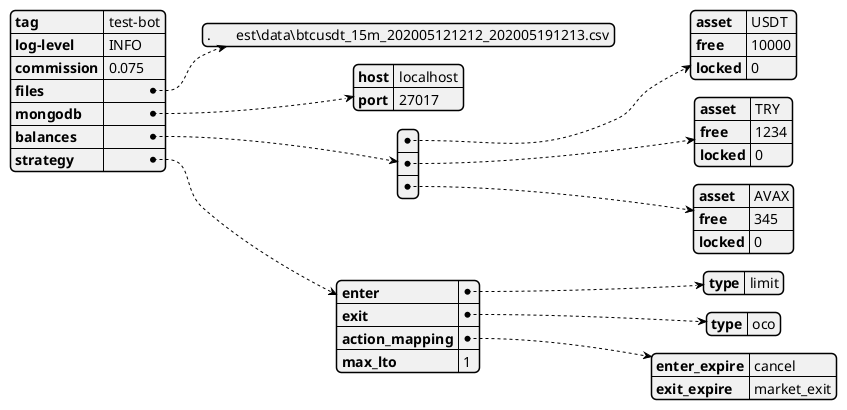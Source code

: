 @startjson
{
    "tag": "test-bot",
    "log-level": "INFO",
    "commission": 0.075,
    "files": [".\\test\\data\\btcusdt_15m_202005121212_202005191213.csv"],
    "mongodb":{
        "host": "localhost",
        "port": 27017
    },
    "balances": [
        {
            "asset": "USDT", 
            "free": 10000, 
            "locked": 0
        },
        {
            "asset": "TRY", 
            "free": 1234, 
            "locked": 0
        },
        {
            "asset": "AVAX", 
            "free": 345, 
            "locked": 0
        }
    ],
    "strategy": {
        "enter": {
            "type": "limit"
        },
        "exit": {
            "type": "oco"
        },
        "action_mapping": {
            "enter_expire": "cancel",
            "exit_expire": "market_exit"
        },
        "max_lto": 1
    }
}
@endjson

Note: it is expected from all files to have the same timescale such as 15m, 1h etc

STRATEGY:

    enter:
        - limit
        - market
    
    exit:
        - oco
        - limit
        - market

    action_mapping:
        'action_mapping' item contains "status-action" pairs, which directs the flow of TOs
        
        enter_expire:
            - cancel
            - postpone
            - market_enter

        exit_expire:
            - market_exit
            - postpone